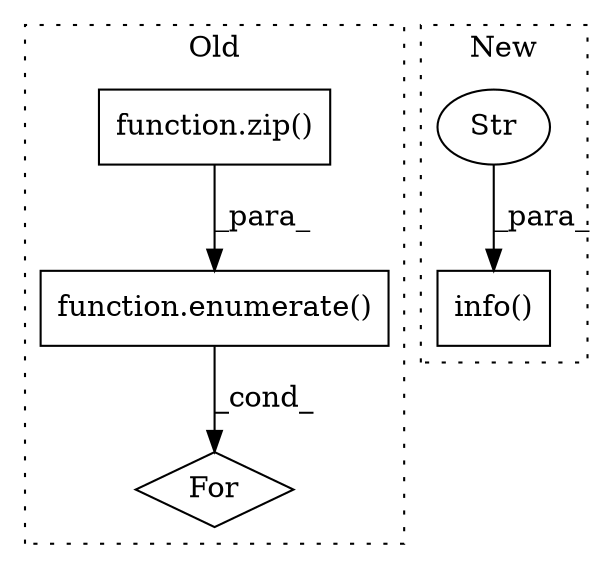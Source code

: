 digraph G {
subgraph cluster0 {
1 [label="function.enumerate()" a="75" s="3077,3154" l="27,1" shape="box"];
3 [label="For" a="107" s="3045,3155" l="4,14" shape="diamond"];
5 [label="function.zip()" a="75" s="3104,3153" l="4,1" shape="box"];
label = "Old";
style="dotted";
}
subgraph cluster1 {
2 [label="info()" a="75" s="2299,2397" l="25,10" shape="box"];
4 [label="Str" a="66" s="2324" l="73" shape="ellipse"];
label = "New";
style="dotted";
}
1 -> 3 [label="_cond_"];
4 -> 2 [label="_para_"];
5 -> 1 [label="_para_"];
}